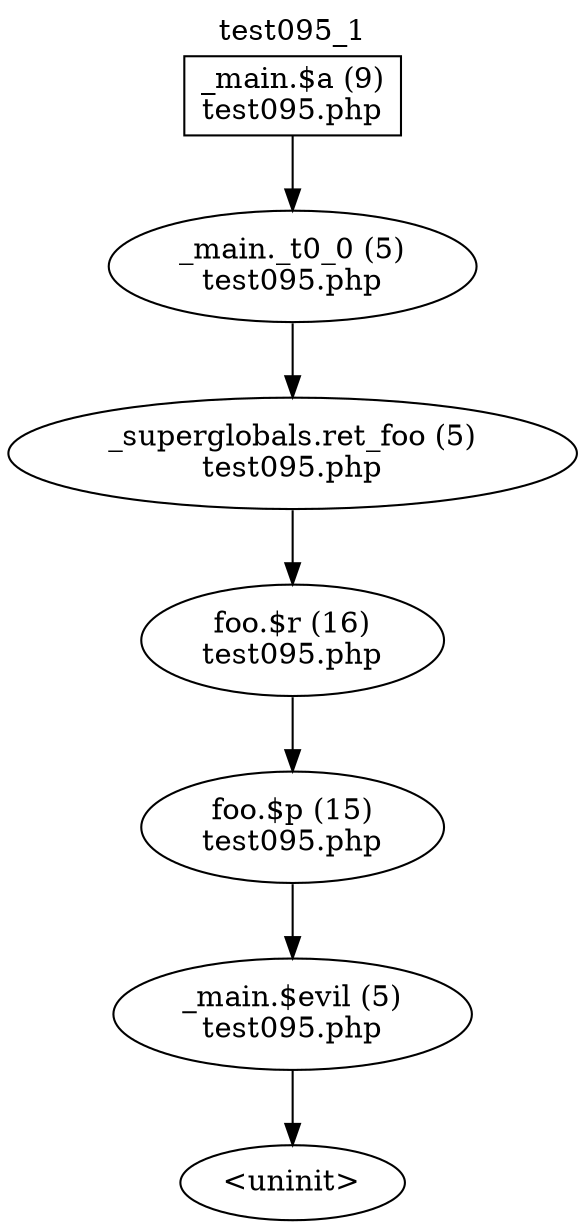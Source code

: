 digraph cfg {
  label="test095_1";
  labelloc=t;
  n1 [shape=box, label="_main.$a (9)\ntest095.php"];
  n2 [shape=ellipse, label="_main._t0_0 (5)\ntest095.php"];
  n3 [shape=ellipse, label="_superglobals.ret_foo (5)\ntest095.php"];
  n4 [shape=ellipse, label="foo.$r (16)\ntest095.php"];
  n5 [shape=ellipse, label="foo.$p (15)\ntest095.php"];
  n6 [shape=ellipse, label="_main.$evil (5)\ntest095.php"];
  n7 [shape=ellipse, label="<uninit>"];
  n1 -> n2;
  n2 -> n3;
  n3 -> n4;
  n4 -> n5;
  n5 -> n6;
  n6 -> n7;
}
